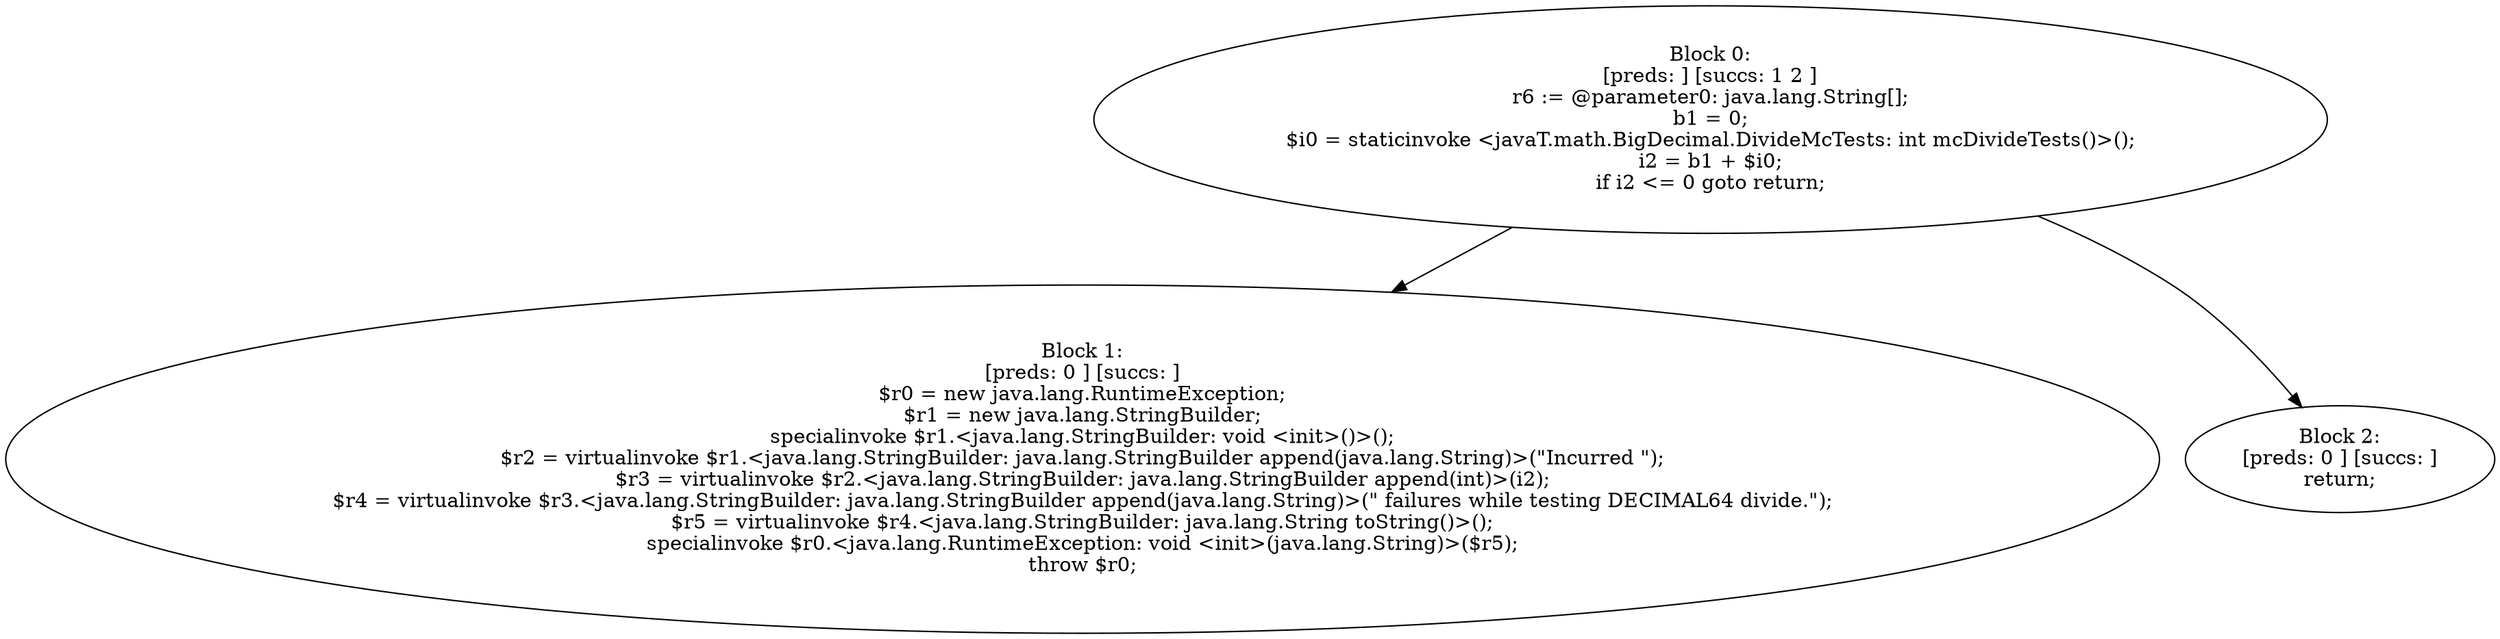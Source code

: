 digraph "unitGraph" {
    "Block 0:
[preds: ] [succs: 1 2 ]
r6 := @parameter0: java.lang.String[];
b1 = 0;
$i0 = staticinvoke <javaT.math.BigDecimal.DivideMcTests: int mcDivideTests()>();
i2 = b1 + $i0;
if i2 <= 0 goto return;
"
    "Block 1:
[preds: 0 ] [succs: ]
$r0 = new java.lang.RuntimeException;
$r1 = new java.lang.StringBuilder;
specialinvoke $r1.<java.lang.StringBuilder: void <init>()>();
$r2 = virtualinvoke $r1.<java.lang.StringBuilder: java.lang.StringBuilder append(java.lang.String)>(\"Incurred \");
$r3 = virtualinvoke $r2.<java.lang.StringBuilder: java.lang.StringBuilder append(int)>(i2);
$r4 = virtualinvoke $r3.<java.lang.StringBuilder: java.lang.StringBuilder append(java.lang.String)>(\" failures while testing DECIMAL64 divide.\");
$r5 = virtualinvoke $r4.<java.lang.StringBuilder: java.lang.String toString()>();
specialinvoke $r0.<java.lang.RuntimeException: void <init>(java.lang.String)>($r5);
throw $r0;
"
    "Block 2:
[preds: 0 ] [succs: ]
return;
"
    "Block 0:
[preds: ] [succs: 1 2 ]
r6 := @parameter0: java.lang.String[];
b1 = 0;
$i0 = staticinvoke <javaT.math.BigDecimal.DivideMcTests: int mcDivideTests()>();
i2 = b1 + $i0;
if i2 <= 0 goto return;
"->"Block 1:
[preds: 0 ] [succs: ]
$r0 = new java.lang.RuntimeException;
$r1 = new java.lang.StringBuilder;
specialinvoke $r1.<java.lang.StringBuilder: void <init>()>();
$r2 = virtualinvoke $r1.<java.lang.StringBuilder: java.lang.StringBuilder append(java.lang.String)>(\"Incurred \");
$r3 = virtualinvoke $r2.<java.lang.StringBuilder: java.lang.StringBuilder append(int)>(i2);
$r4 = virtualinvoke $r3.<java.lang.StringBuilder: java.lang.StringBuilder append(java.lang.String)>(\" failures while testing DECIMAL64 divide.\");
$r5 = virtualinvoke $r4.<java.lang.StringBuilder: java.lang.String toString()>();
specialinvoke $r0.<java.lang.RuntimeException: void <init>(java.lang.String)>($r5);
throw $r0;
";
    "Block 0:
[preds: ] [succs: 1 2 ]
r6 := @parameter0: java.lang.String[];
b1 = 0;
$i0 = staticinvoke <javaT.math.BigDecimal.DivideMcTests: int mcDivideTests()>();
i2 = b1 + $i0;
if i2 <= 0 goto return;
"->"Block 2:
[preds: 0 ] [succs: ]
return;
";
}
